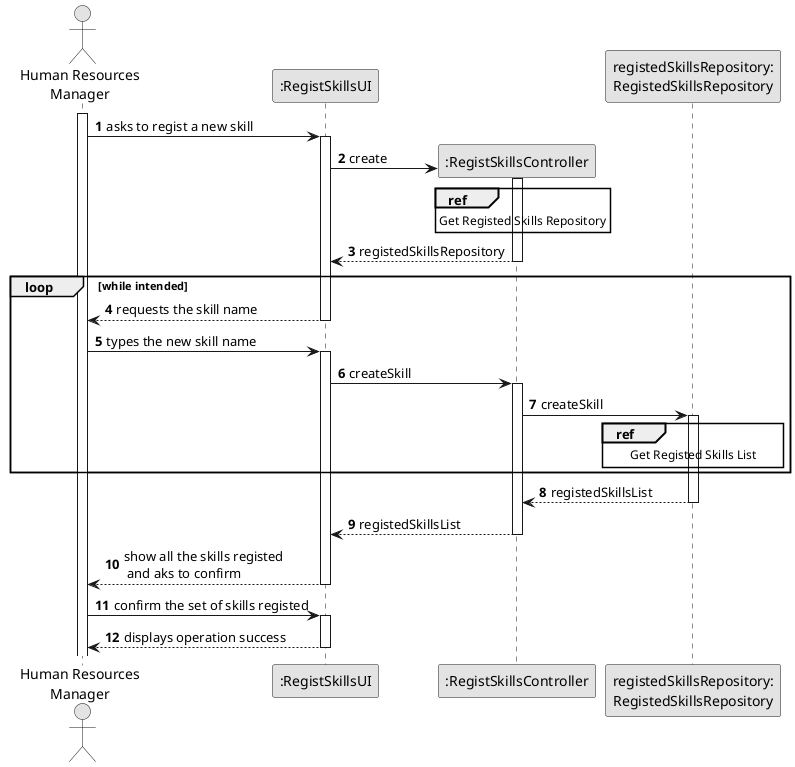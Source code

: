 @startuml
skinparam monochrome true
skinparam packageStyle rectangle
skinparam shadowing false

actor "Human Resources\nManager" as HRM
participant ":RegistSkillsUI" as UI
participant ":RegistSkillsController" as CTRL
participant "registedSkillsRepository:\nRegistedSkillsRepository" as RegistedSkillsRepository

autonumber 1

activate HRM

    HRM -> UI : asks to regist a new skill
    activate UI

        UI -> CTRL** : create

        activate CTRL

        ref over CTRL
            Get Registed Skills Repository
        end ref

        UI <-- CTRL : registedSkillsRepository
        deactivate CTRL

    loop while intended
            UI --> HRM : requests the skill name
        deactivate UI

        HRM -> UI : types the new skill name
        activate UI
            UI -> CTRL: createSkill
        activate CTRL

            CTRL -> RegistedSkillsRepository : createSkill
        activate RegistedSkillsRepository

        ref over RegistedSkillsRepository
            Get Registed Skills List
        end ref

    end

    RegistedSkillsRepository --> CTRL : registedSkillsList
    deactivate RegistedSkillsRepository

    CTRL --> UI : registedSkillsList
    deactivate CTRL

    UI --> HRM : show all the skills registed\n and aks to confirm

    deactivate CTRL
    deactivate UI

    HRM -> UI : confirm the set of skills registed
    activate UI

    UI --> HRM : displays operation success
    deactivate UI


@enduml

